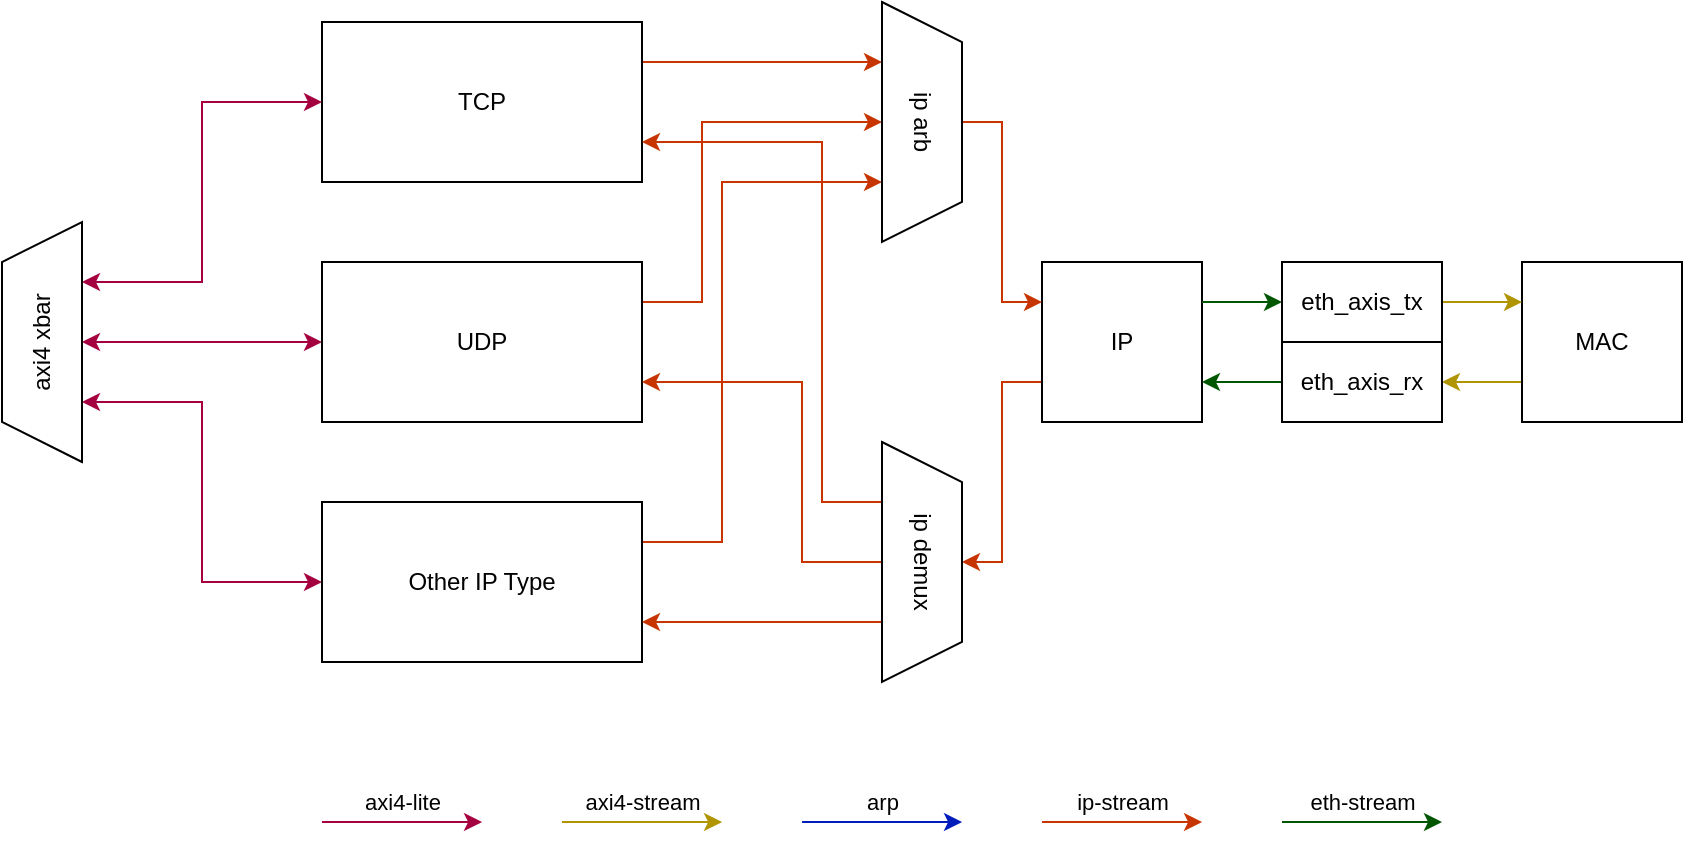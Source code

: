 <mxfile version="21.2.8" type="device">
  <diagram name="Page-1" id="6PukHK6WJVPqU_tSf8UC">
    <mxGraphModel dx="708" dy="486" grid="1" gridSize="10" guides="1" tooltips="1" connect="1" arrows="1" fold="1" page="1" pageScale="1" pageWidth="850" pageHeight="1100" math="0" shadow="0">
      <root>
        <mxCell id="0" />
        <mxCell id="1" parent="0" />
        <mxCell id="xWUiTusR7ZZWym1XTSiP-26" style="edgeStyle=orthogonalEdgeStyle;rounded=0;orthogonalLoop=1;jettySize=auto;html=1;exitX=1;exitY=0.25;exitDx=0;exitDy=0;entryX=0.25;entryY=1;entryDx=0;entryDy=0;fillColor=#fa6800;strokeColor=#C73500;" edge="1" parent="1" source="xWUiTusR7ZZWym1XTSiP-2" target="xWUiTusR7ZZWym1XTSiP-20">
          <mxGeometry relative="1" as="geometry" />
        </mxCell>
        <mxCell id="xWUiTusR7ZZWym1XTSiP-2" value="TCP" style="rounded=0;whiteSpace=wrap;html=1;" vertex="1" parent="1">
          <mxGeometry x="560" y="360" width="160" height="80" as="geometry" />
        </mxCell>
        <mxCell id="xWUiTusR7ZZWym1XTSiP-6" style="edgeStyle=orthogonalEdgeStyle;rounded=0;orthogonalLoop=1;jettySize=auto;html=1;entryX=0;entryY=0.5;entryDx=0;entryDy=0;fillColor=#d80073;strokeColor=#A50040;startArrow=classic;startFill=1;" edge="1" parent="1" source="xWUiTusR7ZZWym1XTSiP-3" target="xWUiTusR7ZZWym1XTSiP-4">
          <mxGeometry relative="1" as="geometry" />
        </mxCell>
        <mxCell id="xWUiTusR7ZZWym1XTSiP-7" style="edgeStyle=orthogonalEdgeStyle;rounded=0;orthogonalLoop=1;jettySize=auto;html=1;exitX=0.75;exitY=1;exitDx=0;exitDy=0;entryX=0;entryY=0.5;entryDx=0;entryDy=0;fillColor=#d80073;strokeColor=#A50040;startArrow=classic;startFill=1;" edge="1" parent="1" source="xWUiTusR7ZZWym1XTSiP-3" target="xWUiTusR7ZZWym1XTSiP-2">
          <mxGeometry relative="1" as="geometry" />
        </mxCell>
        <mxCell id="xWUiTusR7ZZWym1XTSiP-9" style="edgeStyle=orthogonalEdgeStyle;rounded=0;orthogonalLoop=1;jettySize=auto;html=1;exitX=0.25;exitY=1;exitDx=0;exitDy=0;entryX=0;entryY=0.5;entryDx=0;entryDy=0;fillColor=#d80073;strokeColor=#A50040;startArrow=classic;startFill=1;" edge="1" parent="1" source="xWUiTusR7ZZWym1XTSiP-3" target="xWUiTusR7ZZWym1XTSiP-5">
          <mxGeometry relative="1" as="geometry" />
        </mxCell>
        <mxCell id="xWUiTusR7ZZWym1XTSiP-3" value="axi4 xbar" style="shape=trapezoid;perimeter=trapezoidPerimeter;whiteSpace=wrap;html=1;fixedSize=1;rotation=-90;" vertex="1" parent="1">
          <mxGeometry x="360" y="500" width="120" height="40" as="geometry" />
        </mxCell>
        <mxCell id="xWUiTusR7ZZWym1XTSiP-32" style="edgeStyle=orthogonalEdgeStyle;rounded=0;orthogonalLoop=1;jettySize=auto;html=1;exitX=1;exitY=0.25;exitDx=0;exitDy=0;entryX=0.5;entryY=1;entryDx=0;entryDy=0;fillColor=#fa6800;strokeColor=#C73500;" edge="1" parent="1" source="xWUiTusR7ZZWym1XTSiP-4" target="xWUiTusR7ZZWym1XTSiP-20">
          <mxGeometry relative="1" as="geometry">
            <Array as="points">
              <mxPoint x="750" y="500" />
              <mxPoint x="750" y="410" />
            </Array>
          </mxGeometry>
        </mxCell>
        <mxCell id="xWUiTusR7ZZWym1XTSiP-4" value="UDP" style="rounded=0;whiteSpace=wrap;html=1;" vertex="1" parent="1">
          <mxGeometry x="560" y="480" width="160" height="80" as="geometry" />
        </mxCell>
        <mxCell id="xWUiTusR7ZZWym1XTSiP-33" style="edgeStyle=orthogonalEdgeStyle;rounded=0;orthogonalLoop=1;jettySize=auto;html=1;exitX=1;exitY=0.25;exitDx=0;exitDy=0;entryX=0.75;entryY=1;entryDx=0;entryDy=0;fillColor=#fa6800;strokeColor=#C73500;" edge="1" parent="1" source="xWUiTusR7ZZWym1XTSiP-5" target="xWUiTusR7ZZWym1XTSiP-20">
          <mxGeometry relative="1" as="geometry">
            <Array as="points">
              <mxPoint x="760" y="620" />
              <mxPoint x="760" y="440" />
            </Array>
          </mxGeometry>
        </mxCell>
        <mxCell id="xWUiTusR7ZZWym1XTSiP-5" value="Other IP Type" style="rounded=0;whiteSpace=wrap;html=1;" vertex="1" parent="1">
          <mxGeometry x="560" y="600" width="160" height="80" as="geometry" />
        </mxCell>
        <mxCell id="xWUiTusR7ZZWym1XTSiP-62" style="edgeStyle=orthogonalEdgeStyle;rounded=0;orthogonalLoop=1;jettySize=auto;html=1;exitX=0;exitY=0.75;exitDx=0;exitDy=0;entryX=1;entryY=0.5;entryDx=0;entryDy=0;fillColor=#e3c800;strokeColor=#B09500;" edge="1" parent="1" source="xWUiTusR7ZZWym1XTSiP-10" target="xWUiTusR7ZZWym1XTSiP-54">
          <mxGeometry relative="1" as="geometry" />
        </mxCell>
        <mxCell id="xWUiTusR7ZZWym1XTSiP-10" value="MAC" style="whiteSpace=wrap;html=1;aspect=fixed;" vertex="1" parent="1">
          <mxGeometry x="1160" y="480" width="80" height="80" as="geometry" />
        </mxCell>
        <mxCell id="xWUiTusR7ZZWym1XTSiP-24" style="edgeStyle=orthogonalEdgeStyle;rounded=0;orthogonalLoop=1;jettySize=auto;html=1;exitX=0;exitY=0.75;exitDx=0;exitDy=0;entryX=0.5;entryY=0;entryDx=0;entryDy=0;fillColor=#fa6800;strokeColor=#C73500;" edge="1" parent="1" source="xWUiTusR7ZZWym1XTSiP-15" target="xWUiTusR7ZZWym1XTSiP-21">
          <mxGeometry relative="1" as="geometry" />
        </mxCell>
        <mxCell id="xWUiTusR7ZZWym1XTSiP-15" value="IP" style="rounded=0;whiteSpace=wrap;html=1;" vertex="1" parent="1">
          <mxGeometry x="920" y="480" width="80" height="80" as="geometry" />
        </mxCell>
        <mxCell id="xWUiTusR7ZZWym1XTSiP-23" style="edgeStyle=orthogonalEdgeStyle;rounded=0;orthogonalLoop=1;jettySize=auto;html=1;entryX=0;entryY=0.25;entryDx=0;entryDy=0;fillColor=#fa6800;strokeColor=#C73500;" edge="1" parent="1" source="xWUiTusR7ZZWym1XTSiP-20" target="xWUiTusR7ZZWym1XTSiP-15">
          <mxGeometry relative="1" as="geometry" />
        </mxCell>
        <mxCell id="xWUiTusR7ZZWym1XTSiP-20" value="ip arb" style="shape=trapezoid;perimeter=trapezoidPerimeter;whiteSpace=wrap;html=1;fixedSize=1;rotation=90;" vertex="1" parent="1">
          <mxGeometry x="800" y="390" width="120" height="40" as="geometry" />
        </mxCell>
        <mxCell id="xWUiTusR7ZZWym1XTSiP-27" style="edgeStyle=orthogonalEdgeStyle;rounded=0;orthogonalLoop=1;jettySize=auto;html=1;exitX=0.75;exitY=1;exitDx=0;exitDy=0;entryX=1;entryY=0.75;entryDx=0;entryDy=0;fillColor=#fa6800;strokeColor=#C73500;" edge="1" parent="1" source="xWUiTusR7ZZWym1XTSiP-21" target="xWUiTusR7ZZWym1XTSiP-5">
          <mxGeometry relative="1" as="geometry" />
        </mxCell>
        <mxCell id="xWUiTusR7ZZWym1XTSiP-28" style="edgeStyle=orthogonalEdgeStyle;rounded=0;orthogonalLoop=1;jettySize=auto;html=1;exitX=0.25;exitY=1;exitDx=0;exitDy=0;entryX=1;entryY=0.75;entryDx=0;entryDy=0;fillColor=#fa6800;strokeColor=#C73500;" edge="1" parent="1" source="xWUiTusR7ZZWym1XTSiP-21" target="xWUiTusR7ZZWym1XTSiP-2">
          <mxGeometry relative="1" as="geometry">
            <Array as="points">
              <mxPoint x="810" y="600" />
              <mxPoint x="810" y="420" />
            </Array>
          </mxGeometry>
        </mxCell>
        <mxCell id="xWUiTusR7ZZWym1XTSiP-31" style="edgeStyle=orthogonalEdgeStyle;rounded=0;orthogonalLoop=1;jettySize=auto;html=1;entryX=1;entryY=0.75;entryDx=0;entryDy=0;exitX=0.5;exitY=1;exitDx=0;exitDy=0;fillColor=#fa6800;strokeColor=#C73500;" edge="1" parent="1" source="xWUiTusR7ZZWym1XTSiP-21" target="xWUiTusR7ZZWym1XTSiP-4">
          <mxGeometry relative="1" as="geometry">
            <Array as="points">
              <mxPoint x="800" y="630" />
              <mxPoint x="800" y="540" />
            </Array>
          </mxGeometry>
        </mxCell>
        <mxCell id="xWUiTusR7ZZWym1XTSiP-21" value="ip demux" style="shape=trapezoid;perimeter=trapezoidPerimeter;whiteSpace=wrap;html=1;fixedSize=1;rotation=90;" vertex="1" parent="1">
          <mxGeometry x="800" y="610" width="120" height="40" as="geometry" />
        </mxCell>
        <mxCell id="xWUiTusR7ZZWym1XTSiP-58" style="edgeStyle=orthogonalEdgeStyle;rounded=0;orthogonalLoop=1;jettySize=auto;html=1;entryX=0;entryY=0.5;entryDx=0;entryDy=0;fillColor=#008a00;strokeColor=#005700;exitX=1;exitY=0.25;exitDx=0;exitDy=0;" edge="1" parent="1" source="xWUiTusR7ZZWym1XTSiP-15" target="xWUiTusR7ZZWym1XTSiP-53">
          <mxGeometry relative="1" as="geometry">
            <mxPoint x="1120" y="500" as="sourcePoint" />
          </mxGeometry>
        </mxCell>
        <mxCell id="xWUiTusR7ZZWym1XTSiP-43" value="" style="endArrow=classic;html=1;rounded=0;fillColor=#d80073;strokeColor=#A50040;" edge="1" parent="1">
          <mxGeometry width="50" height="50" relative="1" as="geometry">
            <mxPoint x="560" y="760" as="sourcePoint" />
            <mxPoint x="640.03" y="760" as="targetPoint" />
          </mxGeometry>
        </mxCell>
        <mxCell id="xWUiTusR7ZZWym1XTSiP-44" value="axi4-lite" style="edgeLabel;html=1;align=center;verticalAlign=middle;resizable=0;points=[];" vertex="1" connectable="0" parent="xWUiTusR7ZZWym1XTSiP-43">
          <mxGeometry x="0.204" y="2" relative="1" as="geometry">
            <mxPoint x="-8" y="-8" as="offset" />
          </mxGeometry>
        </mxCell>
        <mxCell id="xWUiTusR7ZZWym1XTSiP-45" value="" style="endArrow=classic;html=1;rounded=0;fillColor=#e3c800;strokeColor=#B09500;" edge="1" parent="1">
          <mxGeometry width="50" height="50" relative="1" as="geometry">
            <mxPoint x="680" y="760" as="sourcePoint" />
            <mxPoint x="760.03" y="760" as="targetPoint" />
          </mxGeometry>
        </mxCell>
        <mxCell id="xWUiTusR7ZZWym1XTSiP-46" value="axi4-stream" style="edgeLabel;html=1;align=center;verticalAlign=middle;resizable=0;points=[];" vertex="1" connectable="0" parent="xWUiTusR7ZZWym1XTSiP-45">
          <mxGeometry x="0.204" y="2" relative="1" as="geometry">
            <mxPoint x="-8" y="-8" as="offset" />
          </mxGeometry>
        </mxCell>
        <mxCell id="xWUiTusR7ZZWym1XTSiP-47" value="" style="endArrow=classic;html=1;rounded=0;fillColor=#0050ef;strokeColor=#001DBC;" edge="1" parent="1">
          <mxGeometry width="50" height="50" relative="1" as="geometry">
            <mxPoint x="800.03" y="760" as="sourcePoint" />
            <mxPoint x="880.03" y="760" as="targetPoint" />
          </mxGeometry>
        </mxCell>
        <mxCell id="xWUiTusR7ZZWym1XTSiP-48" value="arp" style="edgeLabel;html=1;align=center;verticalAlign=middle;resizable=0;points=[];" vertex="1" connectable="0" parent="xWUiTusR7ZZWym1XTSiP-47">
          <mxGeometry x="0.204" y="2" relative="1" as="geometry">
            <mxPoint x="-8" y="-8" as="offset" />
          </mxGeometry>
        </mxCell>
        <mxCell id="xWUiTusR7ZZWym1XTSiP-49" value="" style="endArrow=classic;html=1;rounded=0;fillColor=#fa6800;strokeColor=#C73500;" edge="1" parent="1">
          <mxGeometry width="50" height="50" relative="1" as="geometry">
            <mxPoint x="920.03" y="760" as="sourcePoint" />
            <mxPoint x="1000.03" y="760" as="targetPoint" />
          </mxGeometry>
        </mxCell>
        <mxCell id="xWUiTusR7ZZWym1XTSiP-50" value="ip-stream" style="edgeLabel;html=1;align=center;verticalAlign=middle;resizable=0;points=[];" vertex="1" connectable="0" parent="xWUiTusR7ZZWym1XTSiP-49">
          <mxGeometry x="0.204" y="2" relative="1" as="geometry">
            <mxPoint x="-8" y="-8" as="offset" />
          </mxGeometry>
        </mxCell>
        <mxCell id="xWUiTusR7ZZWym1XTSiP-51" value="" style="endArrow=classic;html=1;rounded=0;fillColor=#008a00;strokeColor=#005700;" edge="1" parent="1">
          <mxGeometry width="50" height="50" relative="1" as="geometry">
            <mxPoint x="1040" y="760" as="sourcePoint" />
            <mxPoint x="1120" y="760" as="targetPoint" />
          </mxGeometry>
        </mxCell>
        <mxCell id="xWUiTusR7ZZWym1XTSiP-52" value="eth-stream" style="edgeLabel;html=1;align=center;verticalAlign=middle;resizable=0;points=[];" vertex="1" connectable="0" parent="xWUiTusR7ZZWym1XTSiP-51">
          <mxGeometry x="0.204" y="2" relative="1" as="geometry">
            <mxPoint x="-8" y="-8" as="offset" />
          </mxGeometry>
        </mxCell>
        <mxCell id="xWUiTusR7ZZWym1XTSiP-60" style="edgeStyle=orthogonalEdgeStyle;rounded=0;orthogonalLoop=1;jettySize=auto;html=1;entryX=0;entryY=0.25;entryDx=0;entryDy=0;fillColor=#e3c800;strokeColor=#B09500;" edge="1" parent="1" source="xWUiTusR7ZZWym1XTSiP-53" target="xWUiTusR7ZZWym1XTSiP-10">
          <mxGeometry relative="1" as="geometry" />
        </mxCell>
        <mxCell id="xWUiTusR7ZZWym1XTSiP-53" value="eth_axis_tx" style="rounded=0;whiteSpace=wrap;html=1;" vertex="1" parent="1">
          <mxGeometry x="1040" y="480" width="80" height="40" as="geometry" />
        </mxCell>
        <mxCell id="xWUiTusR7ZZWym1XTSiP-59" style="edgeStyle=orthogonalEdgeStyle;rounded=0;orthogonalLoop=1;jettySize=auto;html=1;entryX=1;entryY=0.75;entryDx=0;entryDy=0;fillColor=#008a00;strokeColor=#005700;" edge="1" parent="1" source="xWUiTusR7ZZWym1XTSiP-54" target="xWUiTusR7ZZWym1XTSiP-15">
          <mxGeometry relative="1" as="geometry">
            <mxPoint x="1120" y="540" as="targetPoint" />
          </mxGeometry>
        </mxCell>
        <mxCell id="xWUiTusR7ZZWym1XTSiP-54" value="eth_axis_rx" style="rounded=0;whiteSpace=wrap;html=1;" vertex="1" parent="1">
          <mxGeometry x="1040" y="520" width="80" height="40" as="geometry" />
        </mxCell>
      </root>
    </mxGraphModel>
  </diagram>
</mxfile>
